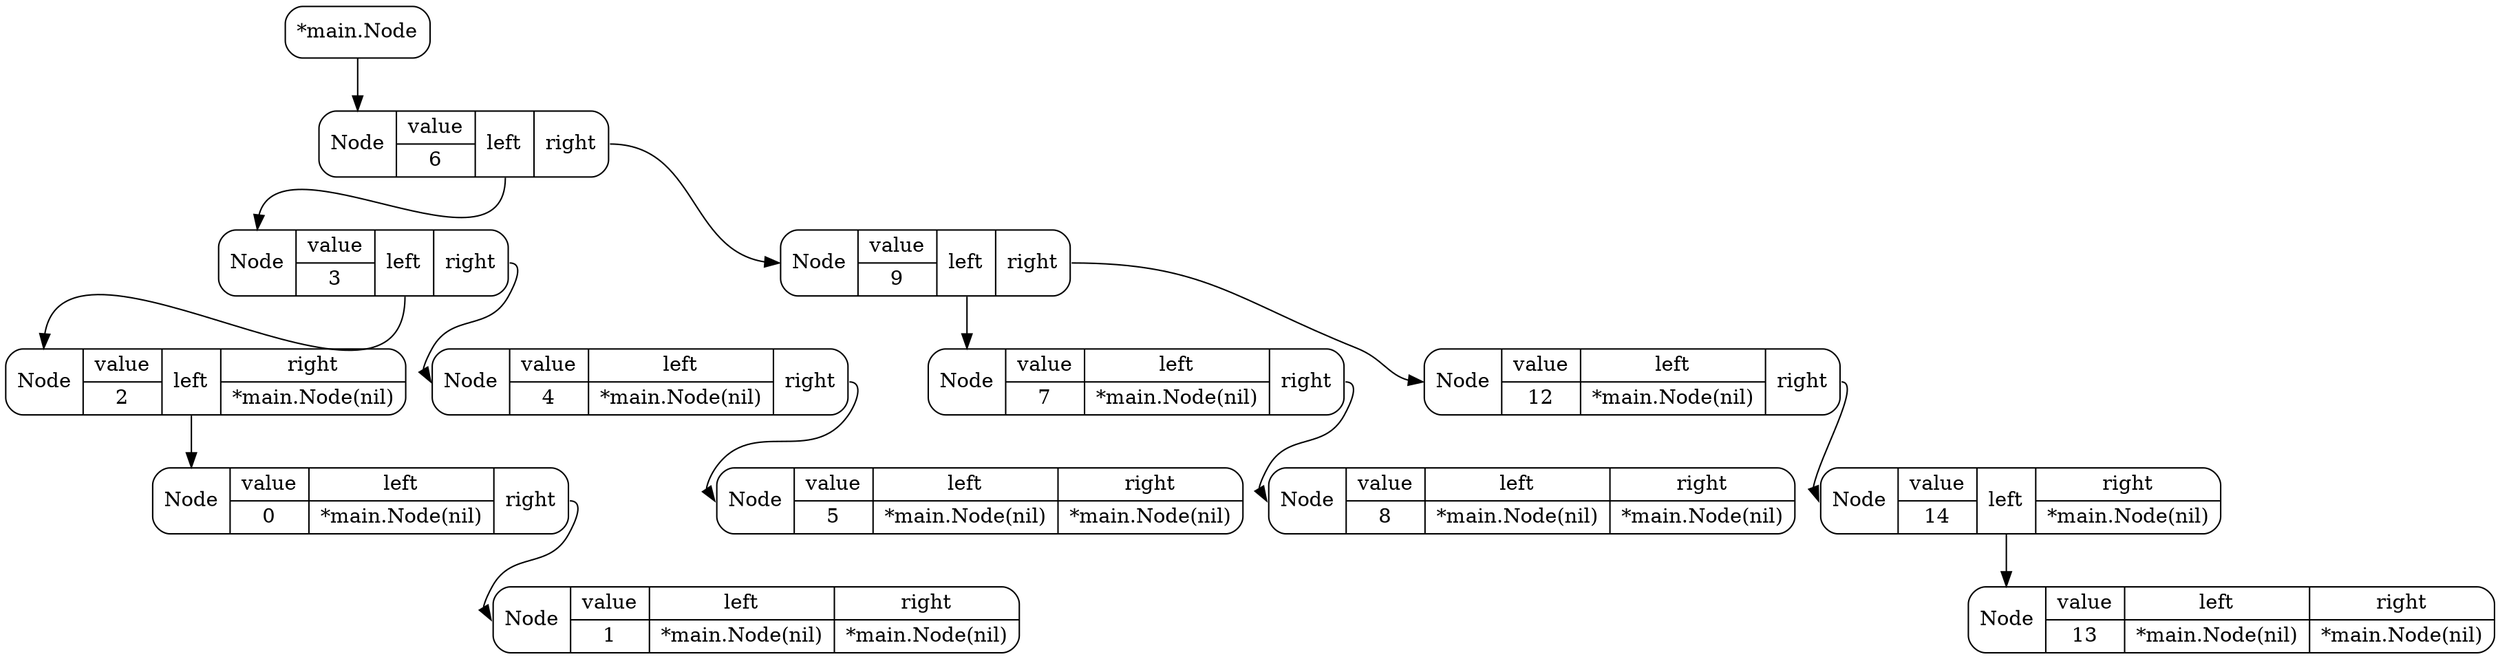 digraph structs {
  node [shape=Mrecord];
  5 [label="<name> Node |{<f0> value | 1} |{<f1> left | *main.Node(nil)} |{<f2> right | *main.Node(nil)}  "];
  4 [label="<name> Node |{<f0> value | 0} |{<f1> left | *main.Node(nil)} |<f2> right "];
  4:f2 -> 5:name;
  3 [label="<name> Node |{<f0> value | 2} |<f1> left|{<f2> right | *main.Node(nil)}  "];
  3:f1 -> 4:name;
  7 [label="<name> Node |{<f0> value | 5} |{<f1> left | *main.Node(nil)} |{<f2> right | *main.Node(nil)}  "];
  6 [label="<name> Node |{<f0> value | 4} |{<f1> left | *main.Node(nil)} |<f2> right "];
  6:f2 -> 7:name;
  2 [label="<name> Node |{<f0> value | 3} |<f1> left|<f2> right "];
  2:f1 -> 3:name;
  2:f2 -> 6:name;
  10 [label="<name> Node |{<f0> value | 8} |{<f1> left | *main.Node(nil)} |{<f2> right | *main.Node(nil)}  "];
  9 [label="<name> Node |{<f0> value | 7} |{<f1> left | *main.Node(nil)} |<f2> right "];
  9:f2 -> 10:name;
  13 [label="<name> Node |{<f0> value | 13} |{<f1> left | *main.Node(nil)} |{<f2> right | *main.Node(nil)}  "];
  12 [label="<name> Node |{<f0> value | 14} |<f1> left|{<f2> right | *main.Node(nil)}  "];
  12:f1 -> 13:name;
  11 [label="<name> Node |{<f0> value | 12} |{<f1> left | *main.Node(nil)} |<f2> right "];
  11:f2 -> 12:name;
  8 [label="<name> Node |{<f0> value | 9} |<f1> left|<f2> right "];
  8:f1 -> 9:name;
  8:f2 -> 11:name;
  1 [label="<name> Node |{<f0> value | 6} |<f1> left|<f2> right "];
  1:f1 -> 2:name;
  1:f2 -> 8:name;
  14 [label="<name> *main.Node"];
  14:name -> 1:name;
}
